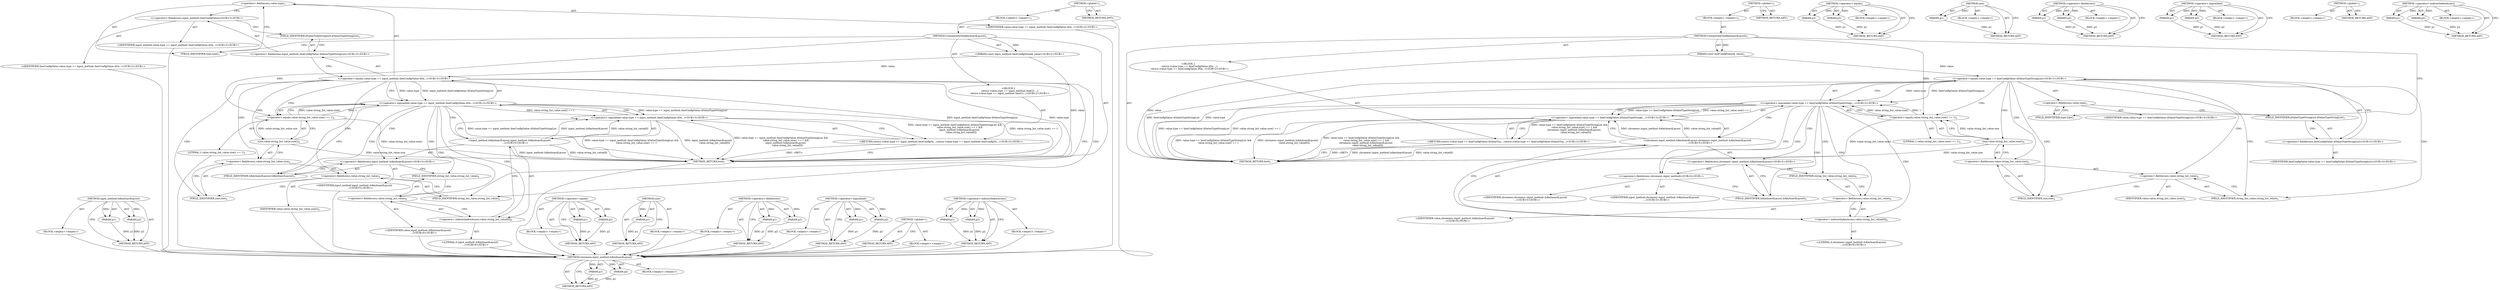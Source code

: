 digraph "&lt;operator&gt;.indirectIndexAccess" {
vulnerable_82 [label=<(METHOD,chromeos.input_method.IsKeyboardLayout)>];
vulnerable_83 [label=<(PARAM,p1)>];
vulnerable_84 [label=<(PARAM,p2)>];
vulnerable_85 [label=<(BLOCK,&lt;empty&gt;,&lt;empty&gt;)>];
vulnerable_86 [label=<(METHOD_RETURN,ANY)>];
vulnerable_6 [label=<(METHOD,&lt;global&gt;)<SUB>1</SUB>>];
vulnerable_7 [label=<(BLOCK,&lt;empty&gt;,&lt;empty&gt;)<SUB>1</SUB>>];
vulnerable_8 [label=<(METHOD,ContainOnlyOneKeyboardLayout)<SUB>1</SUB>>];
vulnerable_9 [label=<(PARAM,const ImeConfigValue&amp; value)<SUB>2</SUB>>];
vulnerable_10 [label="<(BLOCK,{
    return (value.type == ImeConfigValue::kVa...,{
    return (value.type == ImeConfigValue::kVa...)<SUB>2</SUB>>"];
vulnerable_11 [label="<(RETURN,return (value.type == ImeConfigValue::kValueTyp...,return (value.type == ImeConfigValue::kValueTyp...)<SUB>3</SUB>>"];
vulnerable_12 [label="<(&lt;operator&gt;.logicalAnd,value.type == ImeConfigValue::kValueTypeStringL...)<SUB>3</SUB>>"];
vulnerable_13 [label="<(&lt;operator&gt;.logicalAnd,value.type == ImeConfigValue::kValueTypeStringL...)<SUB>3</SUB>>"];
vulnerable_14 [label="<(&lt;operator&gt;.equals,value.type == ImeConfigValue::kValueTypeStringList)<SUB>3</SUB>>"];
vulnerable_15 [label=<(&lt;operator&gt;.fieldAccess,value.type)<SUB>3</SUB>>];
vulnerable_16 [label="<(IDENTIFIER,value,value.type == ImeConfigValue::kValueTypeStringList)<SUB>3</SUB>>"];
vulnerable_17 [label=<(FIELD_IDENTIFIER,type,type)<SUB>3</SUB>>];
vulnerable_18 [label="<(&lt;operator&gt;.fieldAccess,ImeConfigValue::kValueTypeStringList)<SUB>3</SUB>>"];
vulnerable_19 [label="<(IDENTIFIER,ImeConfigValue,value.type == ImeConfigValue::kValueTypeStringList)<SUB>3</SUB>>"];
vulnerable_20 [label=<(FIELD_IDENTIFIER,kValueTypeStringList,kValueTypeStringList)<SUB>3</SUB>>];
vulnerable_21 [label=<(&lt;operator&gt;.equals,value.string_list_value.size() == 1)<SUB>4</SUB>>];
vulnerable_22 [label=<(size,value.string_list_value.size())<SUB>4</SUB>>];
vulnerable_23 [label=<(&lt;operator&gt;.fieldAccess,value.string_list_value.size)<SUB>4</SUB>>];
vulnerable_24 [label=<(&lt;operator&gt;.fieldAccess,value.string_list_value)<SUB>4</SUB>>];
vulnerable_25 [label=<(IDENTIFIER,value,value.string_list_value.size())<SUB>4</SUB>>];
vulnerable_26 [label=<(FIELD_IDENTIFIER,string_list_value,string_list_value)<SUB>4</SUB>>];
vulnerable_27 [label=<(FIELD_IDENTIFIER,size,size)<SUB>4</SUB>>];
vulnerable_28 [label=<(LITERAL,1,value.string_list_value.size() == 1)<SUB>4</SUB>>];
vulnerable_29 [label="<(chromeos.input_method.IsKeyboardLayout,chromeos::input_method::IsKeyboardLayout(
     ...)<SUB>5</SUB>>"];
vulnerable_30 [label="<(&lt;operator&gt;.fieldAccess,chromeos::input_method::IsKeyboardLayout)<SUB>5</SUB>>"];
vulnerable_31 [label="<(&lt;operator&gt;.fieldAccess,chromeos::input_method)<SUB>5</SUB>>"];
vulnerable_32 [label="<(IDENTIFIER,chromeos,chromeos::input_method::IsKeyboardLayout(
     ...)<SUB>5</SUB>>"];
vulnerable_33 [label="<(IDENTIFIER,input_method,chromeos::input_method::IsKeyboardLayout(
     ...)<SUB>5</SUB>>"];
vulnerable_34 [label=<(FIELD_IDENTIFIER,IsKeyboardLayout,IsKeyboardLayout)<SUB>5</SUB>>];
vulnerable_35 [label=<(&lt;operator&gt;.indirectIndexAccess,value.string_list_value[0])<SUB>6</SUB>>];
vulnerable_36 [label=<(&lt;operator&gt;.fieldAccess,value.string_list_value)<SUB>6</SUB>>];
vulnerable_37 [label="<(IDENTIFIER,value,chromeos::input_method::IsKeyboardLayout(
     ...)<SUB>6</SUB>>"];
vulnerable_38 [label=<(FIELD_IDENTIFIER,string_list_value,string_list_value)<SUB>6</SUB>>];
vulnerable_39 [label="<(LITERAL,0,chromeos::input_method::IsKeyboardLayout(
     ...)<SUB>6</SUB>>"];
vulnerable_40 [label=<(METHOD_RETURN,bool)<SUB>1</SUB>>];
vulnerable_42 [label=<(METHOD_RETURN,ANY)<SUB>1</SUB>>];
vulnerable_68 [label=<(METHOD,&lt;operator&gt;.equals)>];
vulnerable_69 [label=<(PARAM,p1)>];
vulnerable_70 [label=<(PARAM,p2)>];
vulnerable_71 [label=<(BLOCK,&lt;empty&gt;,&lt;empty&gt;)>];
vulnerable_72 [label=<(METHOD_RETURN,ANY)>];
vulnerable_78 [label=<(METHOD,size)>];
vulnerable_79 [label=<(PARAM,p1)>];
vulnerable_80 [label=<(BLOCK,&lt;empty&gt;,&lt;empty&gt;)>];
vulnerable_81 [label=<(METHOD_RETURN,ANY)>];
vulnerable_73 [label=<(METHOD,&lt;operator&gt;.fieldAccess)>];
vulnerable_74 [label=<(PARAM,p1)>];
vulnerable_75 [label=<(PARAM,p2)>];
vulnerable_76 [label=<(BLOCK,&lt;empty&gt;,&lt;empty&gt;)>];
vulnerable_77 [label=<(METHOD_RETURN,ANY)>];
vulnerable_63 [label=<(METHOD,&lt;operator&gt;.logicalAnd)>];
vulnerable_64 [label=<(PARAM,p1)>];
vulnerable_65 [label=<(PARAM,p2)>];
vulnerable_66 [label=<(BLOCK,&lt;empty&gt;,&lt;empty&gt;)>];
vulnerable_67 [label=<(METHOD_RETURN,ANY)>];
vulnerable_57 [label=<(METHOD,&lt;global&gt;)<SUB>1</SUB>>];
vulnerable_58 [label=<(BLOCK,&lt;empty&gt;,&lt;empty&gt;)>];
vulnerable_59 [label=<(METHOD_RETURN,ANY)>];
vulnerable_87 [label=<(METHOD,&lt;operator&gt;.indirectIndexAccess)>];
vulnerable_88 [label=<(PARAM,p1)>];
vulnerable_89 [label=<(PARAM,p2)>];
vulnerable_90 [label=<(BLOCK,&lt;empty&gt;,&lt;empty&gt;)>];
vulnerable_91 [label=<(METHOD_RETURN,ANY)>];
fixed_82 [label=<(METHOD,input_method.IsKeyboardLayout)>];
fixed_83 [label=<(PARAM,p1)>];
fixed_84 [label=<(PARAM,p2)>];
fixed_85 [label=<(BLOCK,&lt;empty&gt;,&lt;empty&gt;)>];
fixed_86 [label=<(METHOD_RETURN,ANY)>];
fixed_6 [label=<(METHOD,&lt;global&gt;)<SUB>1</SUB>>];
fixed_7 [label=<(BLOCK,&lt;empty&gt;,&lt;empty&gt;)<SUB>1</SUB>>];
fixed_8 [label=<(METHOD,ContainOnlyOneKeyboardLayout)<SUB>1</SUB>>];
fixed_9 [label="<(PARAM,const input_method::ImeConfigValue&amp; value)<SUB>2</SUB>>"];
fixed_10 [label="<(BLOCK,{
    return (value.type == input_method::ImeCo...,{
    return (value.type == input_method::ImeCo...)<SUB>2</SUB>>"];
fixed_11 [label="<(RETURN,return (value.type == input_method::ImeConfigVa...,return (value.type == input_method::ImeConfigVa...)<SUB>3</SUB>>"];
fixed_12 [label="<(&lt;operator&gt;.logicalAnd,value.type == input_method::ImeConfigValue::kVa...)<SUB>3</SUB>>"];
fixed_13 [label="<(&lt;operator&gt;.logicalAnd,value.type == input_method::ImeConfigValue::kVa...)<SUB>3</SUB>>"];
fixed_14 [label="<(&lt;operator&gt;.equals,value.type == input_method::ImeConfigValue::kVa...)<SUB>3</SUB>>"];
fixed_15 [label=<(&lt;operator&gt;.fieldAccess,value.type)<SUB>3</SUB>>];
fixed_16 [label="<(IDENTIFIER,value,value.type == input_method::ImeConfigValue::kVa...)<SUB>3</SUB>>"];
fixed_17 [label=<(FIELD_IDENTIFIER,type,type)<SUB>3</SUB>>];
fixed_18 [label="<(&lt;operator&gt;.fieldAccess,input_method::ImeConfigValue::kValueTypeStringList)<SUB>3</SUB>>"];
fixed_19 [label="<(&lt;operator&gt;.fieldAccess,input_method::ImeConfigValue)<SUB>3</SUB>>"];
fixed_20 [label="<(IDENTIFIER,input_method,value.type == input_method::ImeConfigValue::kVa...)<SUB>3</SUB>>"];
fixed_21 [label="<(IDENTIFIER,ImeConfigValue,value.type == input_method::ImeConfigValue::kVa...)<SUB>3</SUB>>"];
fixed_22 [label=<(FIELD_IDENTIFIER,kValueTypeStringList,kValueTypeStringList)<SUB>3</SUB>>];
fixed_23 [label=<(&lt;operator&gt;.equals,value.string_list_value.size() == 1)<SUB>4</SUB>>];
fixed_24 [label=<(size,value.string_list_value.size())<SUB>4</SUB>>];
fixed_25 [label=<(&lt;operator&gt;.fieldAccess,value.string_list_value.size)<SUB>4</SUB>>];
fixed_26 [label=<(&lt;operator&gt;.fieldAccess,value.string_list_value)<SUB>4</SUB>>];
fixed_27 [label=<(IDENTIFIER,value,value.string_list_value.size())<SUB>4</SUB>>];
fixed_28 [label=<(FIELD_IDENTIFIER,string_list_value,string_list_value)<SUB>4</SUB>>];
fixed_29 [label=<(FIELD_IDENTIFIER,size,size)<SUB>4</SUB>>];
fixed_30 [label=<(LITERAL,1,value.string_list_value.size() == 1)<SUB>4</SUB>>];
fixed_31 [label="<(input_method.IsKeyboardLayout,input_method::IsKeyboardLayout(
               ...)<SUB>5</SUB>>"];
fixed_32 [label="<(&lt;operator&gt;.fieldAccess,input_method::IsKeyboardLayout)<SUB>5</SUB>>"];
fixed_33 [label="<(IDENTIFIER,input_method,input_method::IsKeyboardLayout(
               ...)<SUB>5</SUB>>"];
fixed_34 [label=<(FIELD_IDENTIFIER,IsKeyboardLayout,IsKeyboardLayout)<SUB>5</SUB>>];
fixed_35 [label=<(&lt;operator&gt;.indirectIndexAccess,value.string_list_value[0])<SUB>6</SUB>>];
fixed_36 [label=<(&lt;operator&gt;.fieldAccess,value.string_list_value)<SUB>6</SUB>>];
fixed_37 [label="<(IDENTIFIER,value,input_method::IsKeyboardLayout(
               ...)<SUB>6</SUB>>"];
fixed_38 [label=<(FIELD_IDENTIFIER,string_list_value,string_list_value)<SUB>6</SUB>>];
fixed_39 [label="<(LITERAL,0,input_method::IsKeyboardLayout(
               ...)<SUB>6</SUB>>"];
fixed_40 [label=<(METHOD_RETURN,bool)<SUB>1</SUB>>];
fixed_42 [label=<(METHOD_RETURN,ANY)<SUB>1</SUB>>];
fixed_68 [label=<(METHOD,&lt;operator&gt;.equals)>];
fixed_69 [label=<(PARAM,p1)>];
fixed_70 [label=<(PARAM,p2)>];
fixed_71 [label=<(BLOCK,&lt;empty&gt;,&lt;empty&gt;)>];
fixed_72 [label=<(METHOD_RETURN,ANY)>];
fixed_78 [label=<(METHOD,size)>];
fixed_79 [label=<(PARAM,p1)>];
fixed_80 [label=<(BLOCK,&lt;empty&gt;,&lt;empty&gt;)>];
fixed_81 [label=<(METHOD_RETURN,ANY)>];
fixed_73 [label=<(METHOD,&lt;operator&gt;.fieldAccess)>];
fixed_74 [label=<(PARAM,p1)>];
fixed_75 [label=<(PARAM,p2)>];
fixed_76 [label=<(BLOCK,&lt;empty&gt;,&lt;empty&gt;)>];
fixed_77 [label=<(METHOD_RETURN,ANY)>];
fixed_63 [label=<(METHOD,&lt;operator&gt;.logicalAnd)>];
fixed_64 [label=<(PARAM,p1)>];
fixed_65 [label=<(PARAM,p2)>];
fixed_66 [label=<(BLOCK,&lt;empty&gt;,&lt;empty&gt;)>];
fixed_67 [label=<(METHOD_RETURN,ANY)>];
fixed_57 [label=<(METHOD,&lt;global&gt;)<SUB>1</SUB>>];
fixed_58 [label=<(BLOCK,&lt;empty&gt;,&lt;empty&gt;)>];
fixed_59 [label=<(METHOD_RETURN,ANY)>];
fixed_87 [label=<(METHOD,&lt;operator&gt;.indirectIndexAccess)>];
fixed_88 [label=<(PARAM,p1)>];
fixed_89 [label=<(PARAM,p2)>];
fixed_90 [label=<(BLOCK,&lt;empty&gt;,&lt;empty&gt;)>];
fixed_91 [label=<(METHOD_RETURN,ANY)>];
vulnerable_82 -> vulnerable_83  [key=0, label="AST: "];
vulnerable_82 -> vulnerable_83  [key=1, label="DDG: "];
vulnerable_82 -> vulnerable_85  [key=0, label="AST: "];
vulnerable_82 -> vulnerable_84  [key=0, label="AST: "];
vulnerable_82 -> vulnerable_84  [key=1, label="DDG: "];
vulnerable_82 -> vulnerable_86  [key=0, label="AST: "];
vulnerable_82 -> vulnerable_86  [key=1, label="CFG: "];
vulnerable_83 -> vulnerable_86  [key=0, label="DDG: p1"];
vulnerable_84 -> vulnerable_86  [key=0, label="DDG: p2"];
vulnerable_6 -> vulnerable_7  [key=0, label="AST: "];
vulnerable_6 -> vulnerable_42  [key=0, label="AST: "];
vulnerable_6 -> vulnerable_42  [key=1, label="CFG: "];
vulnerable_7 -> vulnerable_8  [key=0, label="AST: "];
vulnerable_8 -> vulnerable_9  [key=0, label="AST: "];
vulnerable_8 -> vulnerable_9  [key=1, label="DDG: "];
vulnerable_8 -> vulnerable_10  [key=0, label="AST: "];
vulnerable_8 -> vulnerable_40  [key=0, label="AST: "];
vulnerable_8 -> vulnerable_17  [key=0, label="CFG: "];
vulnerable_8 -> vulnerable_21  [key=0, label="DDG: "];
vulnerable_9 -> vulnerable_40  [key=0, label="DDG: value"];
vulnerable_9 -> vulnerable_14  [key=0, label="DDG: value"];
vulnerable_10 -> vulnerable_11  [key=0, label="AST: "];
vulnerable_11 -> vulnerable_12  [key=0, label="AST: "];
vulnerable_11 -> vulnerable_40  [key=0, label="CFG: "];
vulnerable_11 -> vulnerable_40  [key=1, label="DDG: &lt;RET&gt;"];
vulnerable_12 -> vulnerable_13  [key=0, label="AST: "];
vulnerable_12 -> vulnerable_29  [key=0, label="AST: "];
vulnerable_12 -> vulnerable_11  [key=0, label="CFG: "];
vulnerable_12 -> vulnerable_11  [key=1, label="DDG: value.type == ImeConfigValue::kValueTypeStringList &amp;&amp;
             value.string_list_value.size() == 1 &amp;&amp;
            chromeos::input_method::IsKeyboardLayout(
                 value.string_list_value[0])"];
vulnerable_12 -> vulnerable_40  [key=0, label="DDG: value.type == ImeConfigValue::kValueTypeStringList &amp;&amp;
             value.string_list_value.size() == 1"];
vulnerable_12 -> vulnerable_40  [key=1, label="DDG: chromeos::input_method::IsKeyboardLayout(
                 value.string_list_value[0])"];
vulnerable_12 -> vulnerable_40  [key=2, label="DDG: value.type == ImeConfigValue::kValueTypeStringList &amp;&amp;
             value.string_list_value.size() == 1 &amp;&amp;
            chromeos::input_method::IsKeyboardLayout(
                 value.string_list_value[0])"];
vulnerable_13 -> vulnerable_14  [key=0, label="AST: "];
vulnerable_13 -> vulnerable_21  [key=0, label="AST: "];
vulnerable_13 -> vulnerable_12  [key=0, label="CFG: "];
vulnerable_13 -> vulnerable_12  [key=1, label="DDG: value.type == ImeConfigValue::kValueTypeStringList"];
vulnerable_13 -> vulnerable_12  [key=2, label="DDG: value.string_list_value.size() == 1"];
vulnerable_13 -> vulnerable_31  [key=0, label="CFG: "];
vulnerable_13 -> vulnerable_31  [key=1, label="CDG: "];
vulnerable_13 -> vulnerable_40  [key=0, label="DDG: value.type == ImeConfigValue::kValueTypeStringList"];
vulnerable_13 -> vulnerable_40  [key=1, label="DDG: value.string_list_value.size() == 1"];
vulnerable_13 -> vulnerable_30  [key=0, label="CDG: "];
vulnerable_13 -> vulnerable_29  [key=0, label="CDG: "];
vulnerable_13 -> vulnerable_34  [key=0, label="CDG: "];
vulnerable_13 -> vulnerable_36  [key=0, label="CDG: "];
vulnerable_13 -> vulnerable_35  [key=0, label="CDG: "];
vulnerable_13 -> vulnerable_38  [key=0, label="CDG: "];
vulnerable_14 -> vulnerable_15  [key=0, label="AST: "];
vulnerable_14 -> vulnerable_18  [key=0, label="AST: "];
vulnerable_14 -> vulnerable_13  [key=0, label="CFG: "];
vulnerable_14 -> vulnerable_13  [key=1, label="DDG: value.type"];
vulnerable_14 -> vulnerable_13  [key=2, label="DDG: ImeConfigValue::kValueTypeStringList"];
vulnerable_14 -> vulnerable_26  [key=0, label="CFG: "];
vulnerable_14 -> vulnerable_26  [key=1, label="CDG: "];
vulnerable_14 -> vulnerable_40  [key=0, label="DDG: value.type"];
vulnerable_14 -> vulnerable_40  [key=1, label="DDG: ImeConfigValue::kValueTypeStringList"];
vulnerable_14 -> vulnerable_24  [key=0, label="CDG: "];
vulnerable_14 -> vulnerable_21  [key=0, label="CDG: "];
vulnerable_14 -> vulnerable_23  [key=0, label="CDG: "];
vulnerable_14 -> vulnerable_22  [key=0, label="CDG: "];
vulnerable_14 -> vulnerable_27  [key=0, label="CDG: "];
vulnerable_15 -> vulnerable_16  [key=0, label="AST: "];
vulnerable_15 -> vulnerable_17  [key=0, label="AST: "];
vulnerable_15 -> vulnerable_20  [key=0, label="CFG: "];
vulnerable_17 -> vulnerable_15  [key=0, label="CFG: "];
vulnerable_18 -> vulnerable_19  [key=0, label="AST: "];
vulnerable_18 -> vulnerable_20  [key=0, label="AST: "];
vulnerable_18 -> vulnerable_14  [key=0, label="CFG: "];
vulnerable_20 -> vulnerable_18  [key=0, label="CFG: "];
vulnerable_21 -> vulnerable_22  [key=0, label="AST: "];
vulnerable_21 -> vulnerable_28  [key=0, label="AST: "];
vulnerable_21 -> vulnerable_13  [key=0, label="CFG: "];
vulnerable_21 -> vulnerable_13  [key=1, label="DDG: value.string_list_value.size()"];
vulnerable_21 -> vulnerable_13  [key=2, label="DDG: 1"];
vulnerable_21 -> vulnerable_40  [key=0, label="DDG: value.string_list_value.size()"];
vulnerable_22 -> vulnerable_23  [key=0, label="AST: "];
vulnerable_22 -> vulnerable_21  [key=0, label="CFG: "];
vulnerable_22 -> vulnerable_21  [key=1, label="DDG: value.string_list_value.size"];
vulnerable_22 -> vulnerable_40  [key=0, label="DDG: value.string_list_value.size"];
vulnerable_23 -> vulnerable_24  [key=0, label="AST: "];
vulnerable_23 -> vulnerable_27  [key=0, label="AST: "];
vulnerable_23 -> vulnerable_22  [key=0, label="CFG: "];
vulnerable_24 -> vulnerable_25  [key=0, label="AST: "];
vulnerable_24 -> vulnerable_26  [key=0, label="AST: "];
vulnerable_24 -> vulnerable_27  [key=0, label="CFG: "];
vulnerable_26 -> vulnerable_24  [key=0, label="CFG: "];
vulnerable_27 -> vulnerable_23  [key=0, label="CFG: "];
vulnerable_29 -> vulnerable_30  [key=0, label="AST: "];
vulnerable_29 -> vulnerable_35  [key=0, label="AST: "];
vulnerable_29 -> vulnerable_12  [key=0, label="CFG: "];
vulnerable_29 -> vulnerable_12  [key=1, label="DDG: chromeos::input_method::IsKeyboardLayout"];
vulnerable_29 -> vulnerable_12  [key=2, label="DDG: value.string_list_value[0]"];
vulnerable_29 -> vulnerable_40  [key=0, label="DDG: chromeos::input_method::IsKeyboardLayout"];
vulnerable_29 -> vulnerable_40  [key=1, label="DDG: value.string_list_value[0]"];
vulnerable_30 -> vulnerable_31  [key=0, label="AST: "];
vulnerable_30 -> vulnerable_34  [key=0, label="AST: "];
vulnerable_30 -> vulnerable_38  [key=0, label="CFG: "];
vulnerable_31 -> vulnerable_32  [key=0, label="AST: "];
vulnerable_31 -> vulnerable_33  [key=0, label="AST: "];
vulnerable_31 -> vulnerable_34  [key=0, label="CFG: "];
vulnerable_34 -> vulnerable_30  [key=0, label="CFG: "];
vulnerable_35 -> vulnerable_36  [key=0, label="AST: "];
vulnerable_35 -> vulnerable_39  [key=0, label="AST: "];
vulnerable_35 -> vulnerable_29  [key=0, label="CFG: "];
vulnerable_36 -> vulnerable_37  [key=0, label="AST: "];
vulnerable_36 -> vulnerable_38  [key=0, label="AST: "];
vulnerable_36 -> vulnerable_35  [key=0, label="CFG: "];
vulnerable_38 -> vulnerable_36  [key=0, label="CFG: "];
vulnerable_68 -> vulnerable_69  [key=0, label="AST: "];
vulnerable_68 -> vulnerable_69  [key=1, label="DDG: "];
vulnerable_68 -> vulnerable_71  [key=0, label="AST: "];
vulnerable_68 -> vulnerable_70  [key=0, label="AST: "];
vulnerable_68 -> vulnerable_70  [key=1, label="DDG: "];
vulnerable_68 -> vulnerable_72  [key=0, label="AST: "];
vulnerable_68 -> vulnerable_72  [key=1, label="CFG: "];
vulnerable_69 -> vulnerable_72  [key=0, label="DDG: p1"];
vulnerable_70 -> vulnerable_72  [key=0, label="DDG: p2"];
vulnerable_78 -> vulnerable_79  [key=0, label="AST: "];
vulnerable_78 -> vulnerable_79  [key=1, label="DDG: "];
vulnerable_78 -> vulnerable_80  [key=0, label="AST: "];
vulnerable_78 -> vulnerable_81  [key=0, label="AST: "];
vulnerable_78 -> vulnerable_81  [key=1, label="CFG: "];
vulnerable_79 -> vulnerable_81  [key=0, label="DDG: p1"];
vulnerable_73 -> vulnerable_74  [key=0, label="AST: "];
vulnerable_73 -> vulnerable_74  [key=1, label="DDG: "];
vulnerable_73 -> vulnerable_76  [key=0, label="AST: "];
vulnerable_73 -> vulnerable_75  [key=0, label="AST: "];
vulnerable_73 -> vulnerable_75  [key=1, label="DDG: "];
vulnerable_73 -> vulnerable_77  [key=0, label="AST: "];
vulnerable_73 -> vulnerable_77  [key=1, label="CFG: "];
vulnerable_74 -> vulnerable_77  [key=0, label="DDG: p1"];
vulnerable_75 -> vulnerable_77  [key=0, label="DDG: p2"];
vulnerable_63 -> vulnerable_64  [key=0, label="AST: "];
vulnerable_63 -> vulnerable_64  [key=1, label="DDG: "];
vulnerable_63 -> vulnerable_66  [key=0, label="AST: "];
vulnerable_63 -> vulnerable_65  [key=0, label="AST: "];
vulnerable_63 -> vulnerable_65  [key=1, label="DDG: "];
vulnerable_63 -> vulnerable_67  [key=0, label="AST: "];
vulnerable_63 -> vulnerable_67  [key=1, label="CFG: "];
vulnerable_64 -> vulnerable_67  [key=0, label="DDG: p1"];
vulnerable_65 -> vulnerable_67  [key=0, label="DDG: p2"];
vulnerable_57 -> vulnerable_58  [key=0, label="AST: "];
vulnerable_57 -> vulnerable_59  [key=0, label="AST: "];
vulnerable_57 -> vulnerable_59  [key=1, label="CFG: "];
vulnerable_87 -> vulnerable_88  [key=0, label="AST: "];
vulnerable_87 -> vulnerable_88  [key=1, label="DDG: "];
vulnerable_87 -> vulnerable_90  [key=0, label="AST: "];
vulnerable_87 -> vulnerable_89  [key=0, label="AST: "];
vulnerable_87 -> vulnerable_89  [key=1, label="DDG: "];
vulnerable_87 -> vulnerable_91  [key=0, label="AST: "];
vulnerable_87 -> vulnerable_91  [key=1, label="CFG: "];
vulnerable_88 -> vulnerable_91  [key=0, label="DDG: p1"];
vulnerable_89 -> vulnerable_91  [key=0, label="DDG: p2"];
fixed_82 -> fixed_83  [key=0, label="AST: "];
fixed_82 -> fixed_83  [key=1, label="DDG: "];
fixed_82 -> fixed_85  [key=0, label="AST: "];
fixed_82 -> fixed_84  [key=0, label="AST: "];
fixed_82 -> fixed_84  [key=1, label="DDG: "];
fixed_82 -> fixed_86  [key=0, label="AST: "];
fixed_82 -> fixed_86  [key=1, label="CFG: "];
fixed_83 -> fixed_86  [key=0, label="DDG: p1"];
fixed_84 -> fixed_86  [key=0, label="DDG: p2"];
fixed_85 -> vulnerable_82  [key=0];
fixed_86 -> vulnerable_82  [key=0];
fixed_6 -> fixed_7  [key=0, label="AST: "];
fixed_6 -> fixed_42  [key=0, label="AST: "];
fixed_6 -> fixed_42  [key=1, label="CFG: "];
fixed_7 -> fixed_8  [key=0, label="AST: "];
fixed_8 -> fixed_9  [key=0, label="AST: "];
fixed_8 -> fixed_9  [key=1, label="DDG: "];
fixed_8 -> fixed_10  [key=0, label="AST: "];
fixed_8 -> fixed_40  [key=0, label="AST: "];
fixed_8 -> fixed_17  [key=0, label="CFG: "];
fixed_8 -> fixed_23  [key=0, label="DDG: "];
fixed_9 -> fixed_40  [key=0, label="DDG: value"];
fixed_9 -> fixed_14  [key=0, label="DDG: value"];
fixed_10 -> fixed_11  [key=0, label="AST: "];
fixed_11 -> fixed_12  [key=0, label="AST: "];
fixed_11 -> fixed_40  [key=0, label="CFG: "];
fixed_11 -> fixed_40  [key=1, label="DDG: &lt;RET&gt;"];
fixed_12 -> fixed_13  [key=0, label="AST: "];
fixed_12 -> fixed_31  [key=0, label="AST: "];
fixed_12 -> fixed_11  [key=0, label="CFG: "];
fixed_12 -> fixed_11  [key=1, label="DDG: value.type == input_method::ImeConfigValue::kValueTypeStringList &amp;&amp;
             value.string_list_value.size() == 1 &amp;&amp;
            input_method::IsKeyboardLayout(
                 value.string_list_value[0])"];
fixed_12 -> fixed_40  [key=0, label="DDG: value.type == input_method::ImeConfigValue::kValueTypeStringList &amp;&amp;
             value.string_list_value.size() == 1"];
fixed_12 -> fixed_40  [key=1, label="DDG: input_method::IsKeyboardLayout(
                 value.string_list_value[0])"];
fixed_12 -> fixed_40  [key=2, label="DDG: value.type == input_method::ImeConfigValue::kValueTypeStringList &amp;&amp;
             value.string_list_value.size() == 1 &amp;&amp;
            input_method::IsKeyboardLayout(
                 value.string_list_value[0])"];
fixed_13 -> fixed_14  [key=0, label="AST: "];
fixed_13 -> fixed_23  [key=0, label="AST: "];
fixed_13 -> fixed_12  [key=0, label="CFG: "];
fixed_13 -> fixed_12  [key=1, label="DDG: value.type == input_method::ImeConfigValue::kValueTypeStringList"];
fixed_13 -> fixed_12  [key=2, label="DDG: value.string_list_value.size() == 1"];
fixed_13 -> fixed_34  [key=0, label="CFG: "];
fixed_13 -> fixed_34  [key=1, label="CDG: "];
fixed_13 -> fixed_40  [key=0, label="DDG: value.type == input_method::ImeConfigValue::kValueTypeStringList"];
fixed_13 -> fixed_40  [key=1, label="DDG: value.string_list_value.size() == 1"];
fixed_13 -> fixed_32  [key=0, label="CDG: "];
fixed_13 -> fixed_36  [key=0, label="CDG: "];
fixed_13 -> fixed_35  [key=0, label="CDG: "];
fixed_13 -> fixed_38  [key=0, label="CDG: "];
fixed_13 -> fixed_31  [key=0, label="CDG: "];
fixed_14 -> fixed_15  [key=0, label="AST: "];
fixed_14 -> fixed_18  [key=0, label="AST: "];
fixed_14 -> fixed_13  [key=0, label="CFG: "];
fixed_14 -> fixed_13  [key=1, label="DDG: value.type"];
fixed_14 -> fixed_13  [key=2, label="DDG: input_method::ImeConfigValue::kValueTypeStringList"];
fixed_14 -> fixed_28  [key=0, label="CFG: "];
fixed_14 -> fixed_28  [key=1, label="CDG: "];
fixed_14 -> fixed_40  [key=0, label="DDG: value.type"];
fixed_14 -> fixed_40  [key=1, label="DDG: input_method::ImeConfigValue::kValueTypeStringList"];
fixed_14 -> fixed_24  [key=0, label="CDG: "];
fixed_14 -> fixed_29  [key=0, label="CDG: "];
fixed_14 -> fixed_26  [key=0, label="CDG: "];
fixed_14 -> fixed_23  [key=0, label="CDG: "];
fixed_14 -> fixed_25  [key=0, label="CDG: "];
fixed_15 -> fixed_16  [key=0, label="AST: "];
fixed_15 -> fixed_17  [key=0, label="AST: "];
fixed_15 -> fixed_19  [key=0, label="CFG: "];
fixed_16 -> vulnerable_82  [key=0];
fixed_17 -> fixed_15  [key=0, label="CFG: "];
fixed_18 -> fixed_19  [key=0, label="AST: "];
fixed_18 -> fixed_22  [key=0, label="AST: "];
fixed_18 -> fixed_14  [key=0, label="CFG: "];
fixed_19 -> fixed_20  [key=0, label="AST: "];
fixed_19 -> fixed_21  [key=0, label="AST: "];
fixed_19 -> fixed_22  [key=0, label="CFG: "];
fixed_20 -> vulnerable_82  [key=0];
fixed_21 -> vulnerable_82  [key=0];
fixed_22 -> fixed_18  [key=0, label="CFG: "];
fixed_23 -> fixed_24  [key=0, label="AST: "];
fixed_23 -> fixed_30  [key=0, label="AST: "];
fixed_23 -> fixed_13  [key=0, label="CFG: "];
fixed_23 -> fixed_13  [key=1, label="DDG: value.string_list_value.size()"];
fixed_23 -> fixed_13  [key=2, label="DDG: 1"];
fixed_23 -> fixed_40  [key=0, label="DDG: value.string_list_value.size()"];
fixed_24 -> fixed_25  [key=0, label="AST: "];
fixed_24 -> fixed_23  [key=0, label="CFG: "];
fixed_24 -> fixed_23  [key=1, label="DDG: value.string_list_value.size"];
fixed_24 -> fixed_40  [key=0, label="DDG: value.string_list_value.size"];
fixed_25 -> fixed_26  [key=0, label="AST: "];
fixed_25 -> fixed_29  [key=0, label="AST: "];
fixed_25 -> fixed_24  [key=0, label="CFG: "];
fixed_26 -> fixed_27  [key=0, label="AST: "];
fixed_26 -> fixed_28  [key=0, label="AST: "];
fixed_26 -> fixed_29  [key=0, label="CFG: "];
fixed_27 -> vulnerable_82  [key=0];
fixed_28 -> fixed_26  [key=0, label="CFG: "];
fixed_29 -> fixed_25  [key=0, label="CFG: "];
fixed_30 -> vulnerable_82  [key=0];
fixed_31 -> fixed_32  [key=0, label="AST: "];
fixed_31 -> fixed_35  [key=0, label="AST: "];
fixed_31 -> fixed_12  [key=0, label="CFG: "];
fixed_31 -> fixed_12  [key=1, label="DDG: input_method::IsKeyboardLayout"];
fixed_31 -> fixed_12  [key=2, label="DDG: value.string_list_value[0]"];
fixed_31 -> fixed_40  [key=0, label="DDG: input_method::IsKeyboardLayout"];
fixed_31 -> fixed_40  [key=1, label="DDG: value.string_list_value[0]"];
fixed_32 -> fixed_33  [key=0, label="AST: "];
fixed_32 -> fixed_34  [key=0, label="AST: "];
fixed_32 -> fixed_38  [key=0, label="CFG: "];
fixed_33 -> vulnerable_82  [key=0];
fixed_34 -> fixed_32  [key=0, label="CFG: "];
fixed_35 -> fixed_36  [key=0, label="AST: "];
fixed_35 -> fixed_39  [key=0, label="AST: "];
fixed_35 -> fixed_31  [key=0, label="CFG: "];
fixed_36 -> fixed_37  [key=0, label="AST: "];
fixed_36 -> fixed_38  [key=0, label="AST: "];
fixed_36 -> fixed_35  [key=0, label="CFG: "];
fixed_37 -> vulnerable_82  [key=0];
fixed_38 -> fixed_36  [key=0, label="CFG: "];
fixed_39 -> vulnerable_82  [key=0];
fixed_40 -> vulnerable_82  [key=0];
fixed_42 -> vulnerable_82  [key=0];
fixed_68 -> fixed_69  [key=0, label="AST: "];
fixed_68 -> fixed_69  [key=1, label="DDG: "];
fixed_68 -> fixed_71  [key=0, label="AST: "];
fixed_68 -> fixed_70  [key=0, label="AST: "];
fixed_68 -> fixed_70  [key=1, label="DDG: "];
fixed_68 -> fixed_72  [key=0, label="AST: "];
fixed_68 -> fixed_72  [key=1, label="CFG: "];
fixed_69 -> fixed_72  [key=0, label="DDG: p1"];
fixed_70 -> fixed_72  [key=0, label="DDG: p2"];
fixed_71 -> vulnerable_82  [key=0];
fixed_72 -> vulnerable_82  [key=0];
fixed_78 -> fixed_79  [key=0, label="AST: "];
fixed_78 -> fixed_79  [key=1, label="DDG: "];
fixed_78 -> fixed_80  [key=0, label="AST: "];
fixed_78 -> fixed_81  [key=0, label="AST: "];
fixed_78 -> fixed_81  [key=1, label="CFG: "];
fixed_79 -> fixed_81  [key=0, label="DDG: p1"];
fixed_80 -> vulnerable_82  [key=0];
fixed_81 -> vulnerable_82  [key=0];
fixed_73 -> fixed_74  [key=0, label="AST: "];
fixed_73 -> fixed_74  [key=1, label="DDG: "];
fixed_73 -> fixed_76  [key=0, label="AST: "];
fixed_73 -> fixed_75  [key=0, label="AST: "];
fixed_73 -> fixed_75  [key=1, label="DDG: "];
fixed_73 -> fixed_77  [key=0, label="AST: "];
fixed_73 -> fixed_77  [key=1, label="CFG: "];
fixed_74 -> fixed_77  [key=0, label="DDG: p1"];
fixed_75 -> fixed_77  [key=0, label="DDG: p2"];
fixed_76 -> vulnerable_82  [key=0];
fixed_77 -> vulnerable_82  [key=0];
fixed_63 -> fixed_64  [key=0, label="AST: "];
fixed_63 -> fixed_64  [key=1, label="DDG: "];
fixed_63 -> fixed_66  [key=0, label="AST: "];
fixed_63 -> fixed_65  [key=0, label="AST: "];
fixed_63 -> fixed_65  [key=1, label="DDG: "];
fixed_63 -> fixed_67  [key=0, label="AST: "];
fixed_63 -> fixed_67  [key=1, label="CFG: "];
fixed_64 -> fixed_67  [key=0, label="DDG: p1"];
fixed_65 -> fixed_67  [key=0, label="DDG: p2"];
fixed_66 -> vulnerable_82  [key=0];
fixed_67 -> vulnerable_82  [key=0];
fixed_57 -> fixed_58  [key=0, label="AST: "];
fixed_57 -> fixed_59  [key=0, label="AST: "];
fixed_57 -> fixed_59  [key=1, label="CFG: "];
fixed_58 -> vulnerable_82  [key=0];
fixed_59 -> vulnerable_82  [key=0];
fixed_87 -> fixed_88  [key=0, label="AST: "];
fixed_87 -> fixed_88  [key=1, label="DDG: "];
fixed_87 -> fixed_90  [key=0, label="AST: "];
fixed_87 -> fixed_89  [key=0, label="AST: "];
fixed_87 -> fixed_89  [key=1, label="DDG: "];
fixed_87 -> fixed_91  [key=0, label="AST: "];
fixed_87 -> fixed_91  [key=1, label="CFG: "];
fixed_88 -> fixed_91  [key=0, label="DDG: p1"];
fixed_89 -> fixed_91  [key=0, label="DDG: p2"];
fixed_90 -> vulnerable_82  [key=0];
fixed_91 -> vulnerable_82  [key=0];
}
